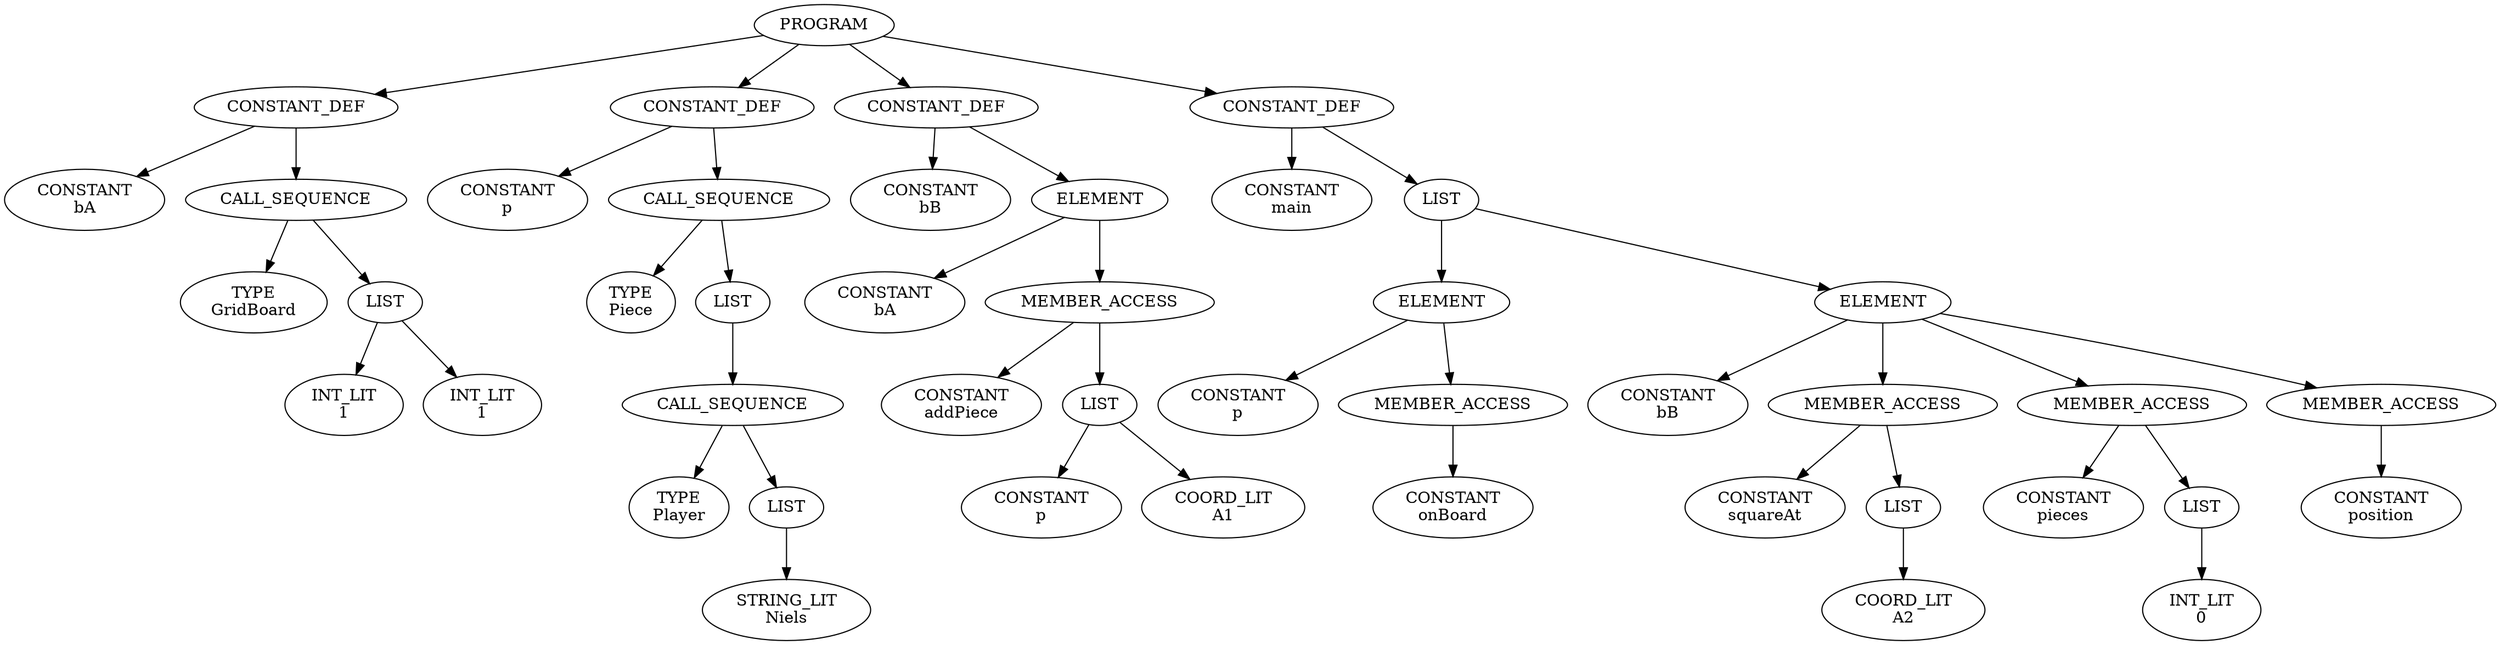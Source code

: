 digraph ast {
  N0 [label="PROGRAM\n"]
  N0 -> N1
  N1 [label="CONSTANT_DEF\n"]
  N1 -> N2
  N2 [label="CONSTANT\nbA"]
  N1 -> N3
  N3 [label="CALL_SEQUENCE\n"]
  N3 -> N4
  N4 [label="TYPE\nGridBoard"]
  N3 -> N5
  N5 [label="LIST\n"]
  N5 -> N6
  N6 [label="INT_LIT\n1"]
  N5 -> N7
  N7 [label="INT_LIT\n1"]
  N0 -> N8
  N8 [label="CONSTANT_DEF\n"]
  N8 -> N9
  N9 [label="CONSTANT\np"]
  N8 -> N10
  N10 [label="CALL_SEQUENCE\n"]
  N10 -> N11
  N11 [label="TYPE\nPiece"]
  N10 -> N12
  N12 [label="LIST\n"]
  N12 -> N13
  N13 [label="CALL_SEQUENCE\n"]
  N13 -> N14
  N14 [label="TYPE\nPlayer"]
  N13 -> N15
  N15 [label="LIST\n"]
  N15 -> N16
  N16 [label="STRING_LIT\nNiels"]
  N0 -> N17
  N17 [label="CONSTANT_DEF\n"]
  N17 -> N18
  N18 [label="CONSTANT\nbB"]
  N17 -> N19
  N19 [label="ELEMENT\n"]
  N19 -> N20
  N20 [label="CONSTANT\nbA"]
  N19 -> N21
  N21 [label="MEMBER_ACCESS\n"]
  N21 -> N22
  N22 [label="CONSTANT\naddPiece"]
  N21 -> N23
  N23 [label="LIST\n"]
  N23 -> N24
  N24 [label="CONSTANT\np"]
  N23 -> N25
  N25 [label="COORD_LIT\nA1"]
  N0 -> N26
  N26 [label="CONSTANT_DEF\n"]
  N26 -> N27
  N27 [label="CONSTANT\nmain"]
  N26 -> N28
  N28 [label="LIST\n"]
  N28 -> N29
  N29 [label="ELEMENT\n"]
  N29 -> N30
  N30 [label="CONSTANT\np"]
  N29 -> N31
  N31 [label="MEMBER_ACCESS\n"]
  N31 -> N32
  N32 [label="CONSTANT\nonBoard"]
  N28 -> N33
  N33 [label="ELEMENT\n"]
  N33 -> N34
  N34 [label="CONSTANT\nbB"]
  N33 -> N35
  N35 [label="MEMBER_ACCESS\n"]
  N35 -> N36
  N36 [label="CONSTANT\nsquareAt"]
  N35 -> N37
  N37 [label="LIST\n"]
  N37 -> N38
  N38 [label="COORD_LIT\nA2"]
  N33 -> N39
  N39 [label="MEMBER_ACCESS\n"]
  N39 -> N40
  N40 [label="CONSTANT\npieces"]
  N39 -> N41
  N41 [label="LIST\n"]
  N41 -> N42
  N42 [label="INT_LIT\n0"]
  N33 -> N43
  N43 [label="MEMBER_ACCESS\n"]
  N43 -> N44
  N44 [label="CONSTANT\nposition"]
}